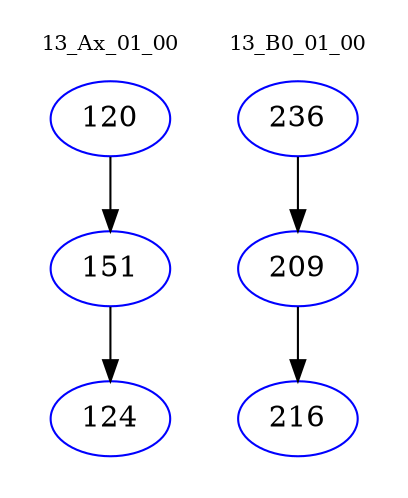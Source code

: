 digraph{
subgraph cluster_0 {
color = white
label = "13_Ax_01_00";
fontsize=10;
T0_120 [label="120", color="blue"]
T0_120 -> T0_151 [color="black"]
T0_151 [label="151", color="blue"]
T0_151 -> T0_124 [color="black"]
T0_124 [label="124", color="blue"]
}
subgraph cluster_1 {
color = white
label = "13_B0_01_00";
fontsize=10;
T1_236 [label="236", color="blue"]
T1_236 -> T1_209 [color="black"]
T1_209 [label="209", color="blue"]
T1_209 -> T1_216 [color="black"]
T1_216 [label="216", color="blue"]
}
}
